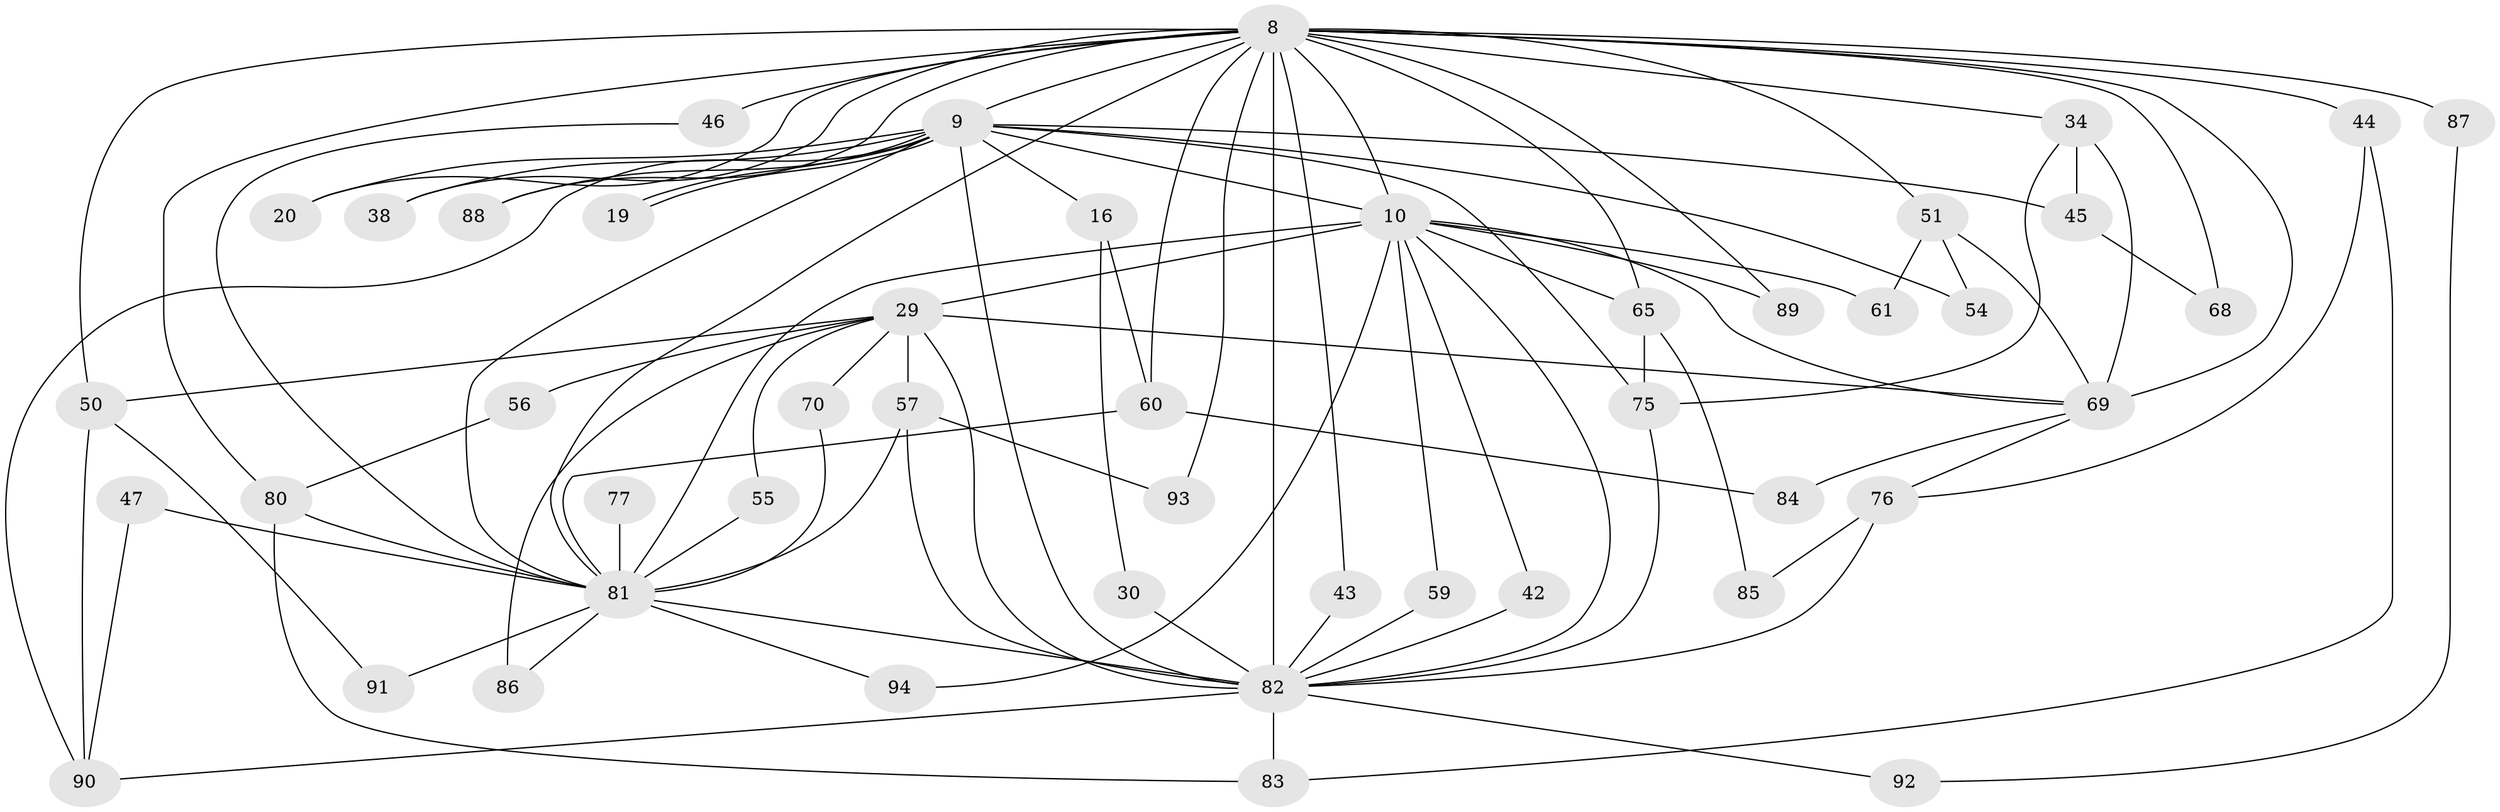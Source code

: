 // original degree distribution, {18: 0.031914893617021274, 16: 0.02127659574468085, 14: 0.02127659574468085, 22: 0.010638297872340425, 30: 0.010638297872340425, 17: 0.010638297872340425, 5: 0.05319148936170213, 10: 0.010638297872340425, 3: 0.2765957446808511, 4: 0.10638297872340426, 2: 0.43617021276595747, 8: 0.010638297872340425}
// Generated by graph-tools (version 1.1) at 2025/44/03/09/25 04:44:27]
// undirected, 47 vertices, 98 edges
graph export_dot {
graph [start="1"]
  node [color=gray90,style=filled];
  8 [super="+4"];
  9 [super="+1"];
  10 [super="+5"];
  16;
  19;
  20;
  29 [super="+26+21"];
  30;
  34 [super="+25"];
  38;
  42;
  43;
  44;
  45 [super="+36"];
  46 [super="+13+41"];
  47;
  50 [super="+33"];
  51 [super="+27"];
  54;
  55;
  56;
  57 [super="+49"];
  59;
  60 [super="+28"];
  61;
  65 [super="+52+17"];
  68;
  69 [super="+12+39+62"];
  70;
  75 [super="+72+66"];
  76 [super="+73+58"];
  77;
  80 [super="+11"];
  81 [super="+23+74"];
  82 [super="+31+7+78"];
  83 [super="+64"];
  84;
  85;
  86;
  87;
  88 [super="+79"];
  89;
  90 [super="+24"];
  91;
  92;
  93;
  94;
  8 -- 9 [weight=4];
  8 -- 10 [weight=4];
  8 -- 20;
  8 -- 34 [weight=2];
  8 -- 44 [weight=2];
  8 -- 50 [weight=2];
  8 -- 87 [weight=2];
  8 -- 88;
  8 -- 51;
  8 -- 68;
  8 -- 80 [weight=2];
  8 -- 89;
  8 -- 93;
  8 -- 38;
  8 -- 43;
  8 -- 65;
  8 -- 69 [weight=3];
  8 -- 46 [weight=2];
  8 -- 81 [weight=5];
  8 -- 82 [weight=10];
  8 -- 60;
  9 -- 10 [weight=4];
  9 -- 16 [weight=2];
  9 -- 19;
  9 -- 19;
  9 -- 88 [weight=2];
  9 -- 81 [weight=6];
  9 -- 20;
  9 -- 38;
  9 -- 54;
  9 -- 45;
  9 -- 82 [weight=6];
  9 -- 75;
  9 -- 90;
  10 -- 29 [weight=3];
  10 -- 61;
  10 -- 89;
  10 -- 65 [weight=3];
  10 -- 42;
  10 -- 59;
  10 -- 94;
  10 -- 69;
  10 -- 81 [weight=7];
  10 -- 82 [weight=5];
  16 -- 30;
  16 -- 60;
  29 -- 82;
  29 -- 69;
  29 -- 86;
  29 -- 50;
  29 -- 70;
  29 -- 55;
  29 -- 56;
  29 -- 57;
  30 -- 82;
  34 -- 69 [weight=2];
  34 -- 45 [weight=2];
  34 -- 75;
  42 -- 82;
  43 -- 82;
  44 -- 83;
  44 -- 76;
  45 -- 68;
  46 -- 81;
  47 -- 81;
  47 -- 90;
  50 -- 90;
  50 -- 91;
  51 -- 54;
  51 -- 61;
  51 -- 69 [weight=2];
  55 -- 81;
  56 -- 80;
  57 -- 93;
  57 -- 81;
  57 -- 82;
  59 -- 82;
  60 -- 84;
  60 -- 81;
  65 -- 75;
  65 -- 85;
  69 -- 84;
  69 -- 76;
  70 -- 81;
  75 -- 82;
  76 -- 82 [weight=2];
  76 -- 85;
  77 -- 81 [weight=2];
  80 -- 81;
  80 -- 83;
  81 -- 86;
  81 -- 91;
  81 -- 94;
  81 -- 82 [weight=5];
  82 -- 90;
  82 -- 83;
  82 -- 92;
  87 -- 92;
}

